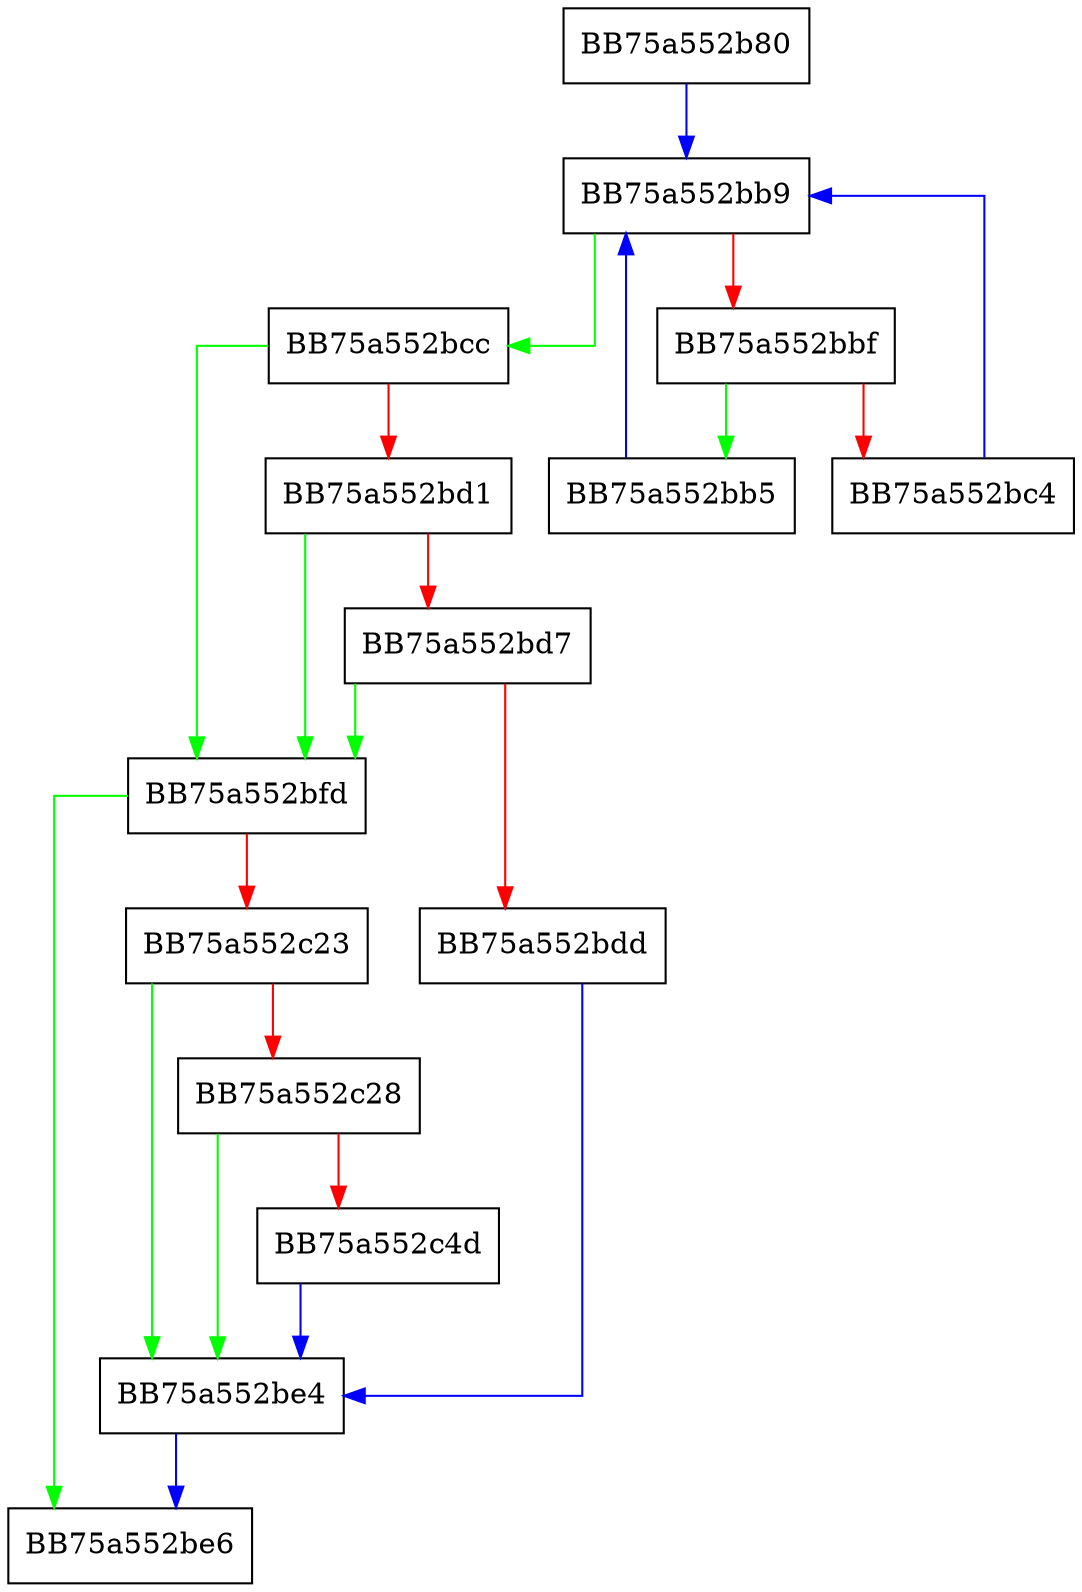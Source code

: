 digraph getLocalLazy {
  node [shape="box"];
  graph [splines=ortho];
  BB75a552b80 -> BB75a552bb9 [color="blue"];
  BB75a552bb5 -> BB75a552bb9 [color="blue"];
  BB75a552bb9 -> BB75a552bcc [color="green"];
  BB75a552bb9 -> BB75a552bbf [color="red"];
  BB75a552bbf -> BB75a552bb5 [color="green"];
  BB75a552bbf -> BB75a552bc4 [color="red"];
  BB75a552bc4 -> BB75a552bb9 [color="blue"];
  BB75a552bcc -> BB75a552bfd [color="green"];
  BB75a552bcc -> BB75a552bd1 [color="red"];
  BB75a552bd1 -> BB75a552bfd [color="green"];
  BB75a552bd1 -> BB75a552bd7 [color="red"];
  BB75a552bd7 -> BB75a552bfd [color="green"];
  BB75a552bd7 -> BB75a552bdd [color="red"];
  BB75a552bdd -> BB75a552be4 [color="blue"];
  BB75a552be4 -> BB75a552be6 [color="blue"];
  BB75a552bfd -> BB75a552be6 [color="green"];
  BB75a552bfd -> BB75a552c23 [color="red"];
  BB75a552c23 -> BB75a552be4 [color="green"];
  BB75a552c23 -> BB75a552c28 [color="red"];
  BB75a552c28 -> BB75a552be4 [color="green"];
  BB75a552c28 -> BB75a552c4d [color="red"];
  BB75a552c4d -> BB75a552be4 [color="blue"];
}